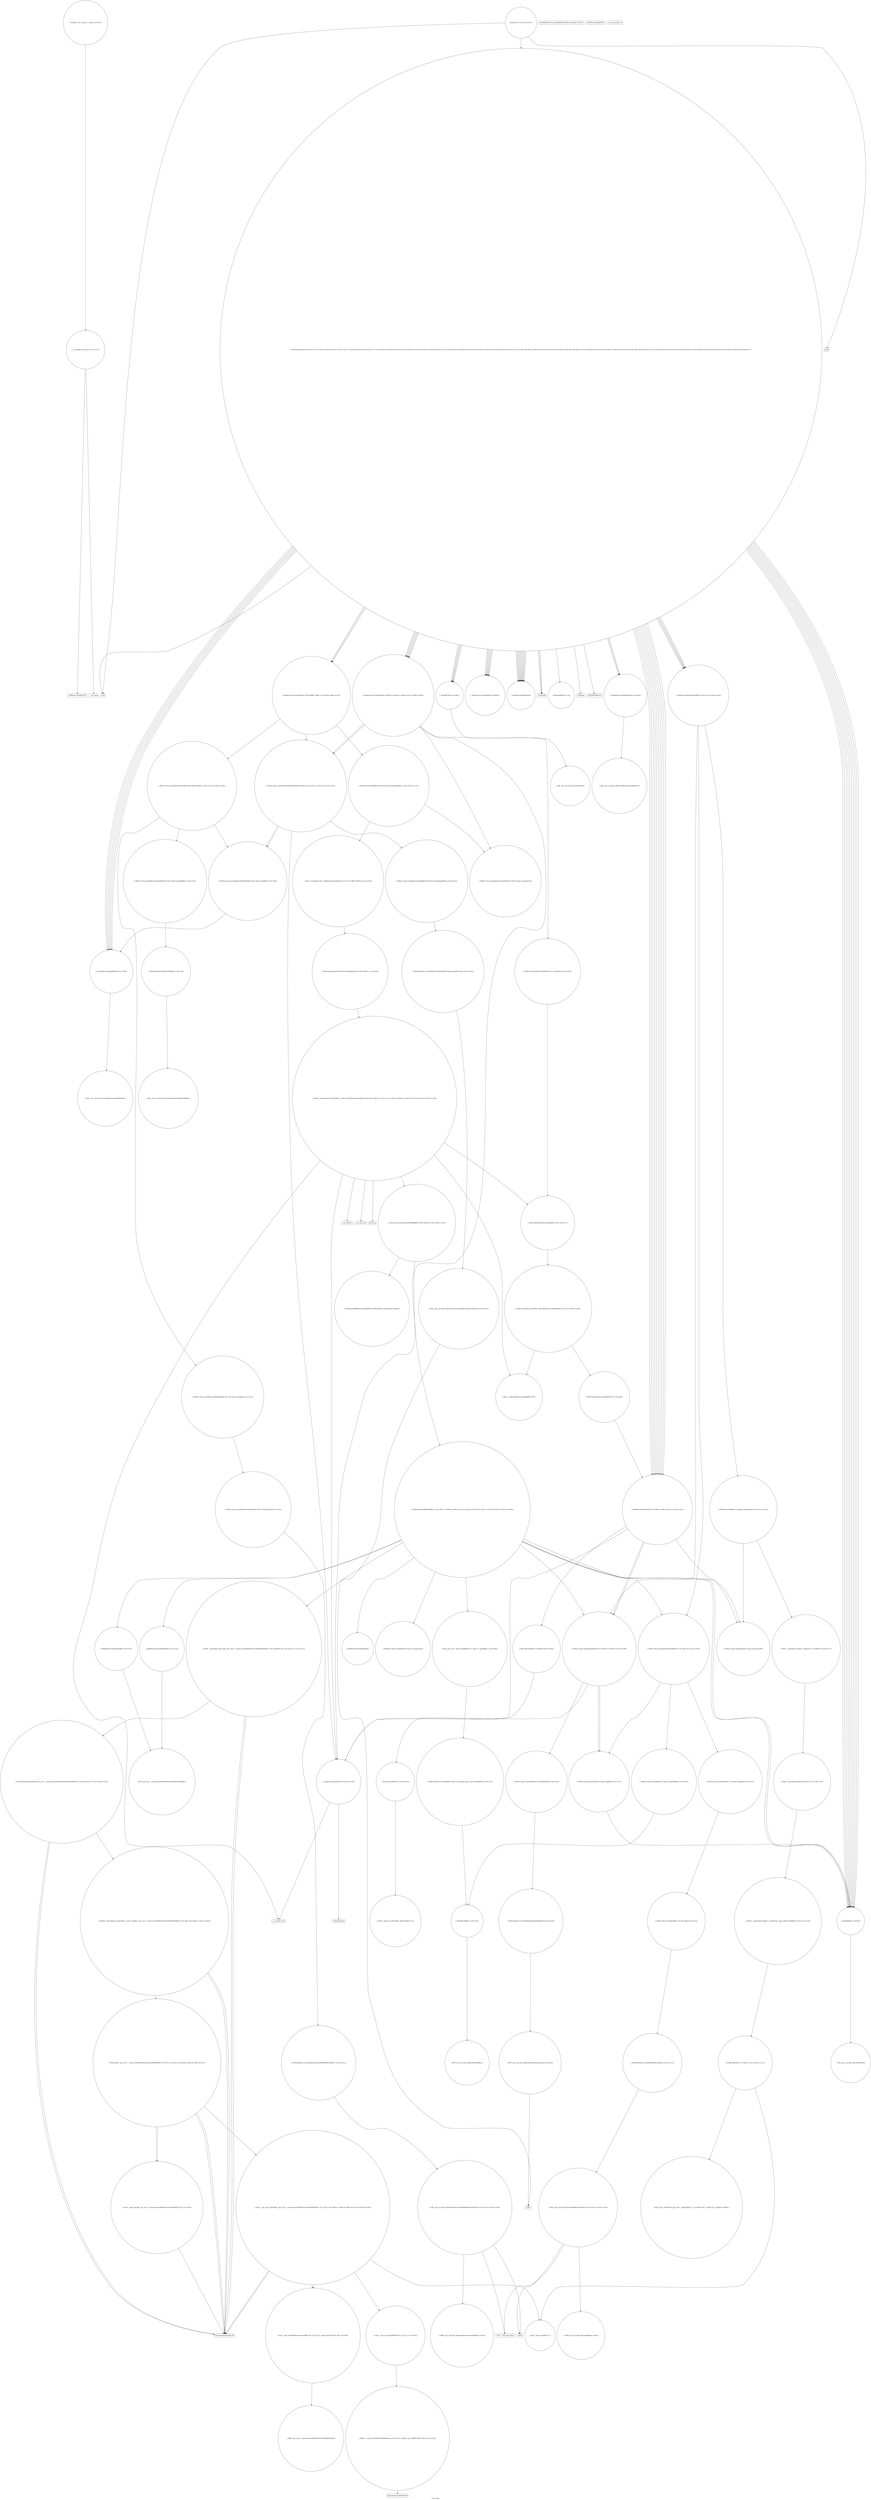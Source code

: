 digraph "Call Graph" {
	label="Call Graph";

	Node0x55ed28a30710 [shape=record,shape=circle,label="{__cxx_global_var_init|{<s0>1|<s1>2}}"];
	Node0x55ed28a30710:s0 -> Node0x55ed28a30790[color=black];
	Node0x55ed28a30710:s1 -> Node0x55ed28c7c8a0[color=black];
	Node0x55ed28c80440 [shape=record,shape=circle,label="{_ZSt4copyIN9__gnu_cxx17__normal_iteratorIPKiSt6vectorIiSaIiEEEEPiET0_T_SA_S9_|{<s0>183|<s1>184|<s2>185|<s3>186|<s4>187}}"];
	Node0x55ed28c80440:s0 -> Node0x55ed28c80340[color=black];
	Node0x55ed28c80440:s1 -> Node0x55ed28c80540[color=black];
	Node0x55ed28c80440:s2 -> Node0x55ed28c80340[color=black];
	Node0x55ed28c80440:s3 -> Node0x55ed28c80540[color=black];
	Node0x55ed28c80440:s4 -> Node0x55ed28c804c0[color=black];
	Node0x55ed28c7caa0 [shape=record,shape=circle,label="{_ZN6Solver5solveEv|{<s0>6|<s1>7|<s2>8|<s3>9|<s4>10|<s5>11|<s6>12|<s7>13|<s8>14|<s9>15|<s10>16|<s11>17|<s12>18|<s13>19|<s14>20|<s15>21|<s16>22|<s17>23|<s18>24|<s19>25|<s20>26|<s21>27|<s22>28|<s23>29|<s24>30|<s25>31|<s26>32|<s27>33|<s28>34|<s29>35|<s30>36|<s31>37|<s32>38|<s33>39|<s34>40|<s35>41|<s36>42|<s37>43|<s38>44|<s39>45|<s40>46|<s41>47|<s42>48|<s43>49|<s44>50|<s45>51|<s46>52|<s47>53|<s48>54|<s49>55|<s50>56|<s51>57|<s52>58|<s53>59|<s54>60|<s55>61|<s56>62|<s57>63|<s58>64|<s59>65|<s60>66|<s61>67|<s62>68|<s63>69|<s64>truncated...}}"];
	Node0x55ed28c7caa0:s0 -> Node0x55ed28c7c9a0[color=black];
	Node0x55ed28c7caa0:s1 -> Node0x55ed28c7cb20[color=black];
	Node0x55ed28c7caa0:s2 -> Node0x55ed28c7cba0[color=black];
	Node0x55ed28c7caa0:s3 -> Node0x55ed28c7cca0[color=black];
	Node0x55ed28c7caa0:s4 -> Node0x55ed28c7cd20[color=black];
	Node0x55ed28c7caa0:s5 -> Node0x55ed28c7cda0[color=black];
	Node0x55ed28c7caa0:s6 -> Node0x55ed28c7ce20[color=black];
	Node0x55ed28c7caa0:s7 -> Node0x55ed28c7cea0[color=black];
	Node0x55ed28c7caa0:s8 -> Node0x55ed28c7cb20[color=black];
	Node0x55ed28c7caa0:s9 -> Node0x55ed28c7cba0[color=black];
	Node0x55ed28c7caa0:s10 -> Node0x55ed28c7cca0[color=black];
	Node0x55ed28c7caa0:s11 -> Node0x55ed28c7cd20[color=black];
	Node0x55ed28c7caa0:s12 -> Node0x55ed28c7cda0[color=black];
	Node0x55ed28c7caa0:s13 -> Node0x55ed28c7ce20[color=black];
	Node0x55ed28c7caa0:s14 -> Node0x55ed28c7cea0[color=black];
	Node0x55ed28c7caa0:s15 -> Node0x55ed28c7cb20[color=black];
	Node0x55ed28c7caa0:s16 -> Node0x55ed28c7cba0[color=black];
	Node0x55ed28c7caa0:s17 -> Node0x55ed28c7cca0[color=black];
	Node0x55ed28c7caa0:s18 -> Node0x55ed28c7cd20[color=black];
	Node0x55ed28c7caa0:s19 -> Node0x55ed28c7cda0[color=black];
	Node0x55ed28c7caa0:s20 -> Node0x55ed28c7ce20[color=black];
	Node0x55ed28c7caa0:s21 -> Node0x55ed28c7cea0[color=black];
	Node0x55ed28c7caa0:s22 -> Node0x55ed28c7cfa0[color=black];
	Node0x55ed28c7caa0:s23 -> Node0x55ed28c7d020[color=black];
	Node0x55ed28c7caa0:s24 -> Node0x55ed28c7cf20[color=black];
	Node0x55ed28c7caa0:s25 -> Node0x55ed28c7cfa0[color=black];
	Node0x55ed28c7caa0:s26 -> Node0x55ed28c7d020[color=black];
	Node0x55ed28c7caa0:s27 -> Node0x55ed28c7cf20[color=black];
	Node0x55ed28c7caa0:s28 -> Node0x55ed28c7cfa0[color=black];
	Node0x55ed28c7caa0:s29 -> Node0x55ed28c7d020[color=black];
	Node0x55ed28c7caa0:s30 -> Node0x55ed28c7cf20[color=black];
	Node0x55ed28c7caa0:s31 -> Node0x55ed28c7cfa0[color=black];
	Node0x55ed28c7caa0:s32 -> Node0x55ed28c7d020[color=black];
	Node0x55ed28c7caa0:s33 -> Node0x55ed28c7cda0[color=black];
	Node0x55ed28c7caa0:s34 -> Node0x55ed28c7ce20[color=black];
	Node0x55ed28c7caa0:s35 -> Node0x55ed28c7cea0[color=black];
	Node0x55ed28c7caa0:s36 -> Node0x55ed28c7cda0[color=black];
	Node0x55ed28c7caa0:s37 -> Node0x55ed28c7ce20[color=black];
	Node0x55ed28c7caa0:s38 -> Node0x55ed28c7cea0[color=black];
	Node0x55ed28c7caa0:s39 -> Node0x55ed28c7cda0[color=black];
	Node0x55ed28c7caa0:s40 -> Node0x55ed28c7ce20[color=black];
	Node0x55ed28c7caa0:s41 -> Node0x55ed28c7cea0[color=black];
	Node0x55ed28c7caa0:s42 -> Node0x55ed28c7cb20[color=black];
	Node0x55ed28c7caa0:s43 -> Node0x55ed28c7cba0[color=black];
	Node0x55ed28c7caa0:s44 -> Node0x55ed28c7cea0[color=black];
	Node0x55ed28c7caa0:s45 -> Node0x55ed28c7cb20[color=black];
	Node0x55ed28c7caa0:s46 -> Node0x55ed28c7cba0[color=black];
	Node0x55ed28c7caa0:s47 -> Node0x55ed28c7cea0[color=black];
	Node0x55ed28c7caa0:s48 -> Node0x55ed28c7d020[color=black];
	Node0x55ed28c7caa0:s49 -> Node0x55ed28c7cea0[color=black];
	Node0x55ed28c7caa0:s50 -> Node0x55ed28c7cea0[color=black];
	Node0x55ed28c7caa0:s51 -> Node0x55ed28c7d020[color=black];
	Node0x55ed28c7caa0:s52 -> Node0x55ed28c7d020[color=black];
	Node0x55ed28c7caa0:s53 -> Node0x55ed28c7d020[color=black];
	Node0x55ed28c7caa0:s54 -> Node0x55ed28c7d020[color=black];
	Node0x55ed28c7caa0:s55 -> Node0x55ed28c7cfa0[color=black];
	Node0x55ed28c7caa0:s56 -> Node0x55ed28c7d020[color=black];
	Node0x55ed28c7caa0:s57 -> Node0x55ed28c7cfa0[color=black];
	Node0x55ed28c7caa0:s58 -> Node0x55ed28c7d020[color=black];
	Node0x55ed28c7caa0:s59 -> Node0x55ed28c7cfa0[color=black];
	Node0x55ed28c7caa0:s60 -> Node0x55ed28c7d020[color=black];
	Node0x55ed28c7caa0:s61 -> Node0x55ed28c7d0a0[color=black];
	Node0x55ed28c7caa0:s62 -> Node0x55ed28c7ce20[color=black];
	Node0x55ed28c7caa0:s63 -> Node0x55ed28c7ce20[color=black];
	Node0x55ed28c7caa0:s64 -> Node0x55ed28c7ce20[color=black];
	Node0x55ed28c7caa0:s64 -> Node0x55ed28c7ce20[color=black];
	Node0x55ed28c7caa0:s64 -> Node0x55ed28c7d120[color=black];
	Node0x55ed28c7caa0:s64 -> Node0x55ed28c7d1a0[color=black];
	Node0x55ed28c7caa0:s64 -> Node0x55ed28c7d2a0[color=black];
	Node0x55ed28c7caa0:s64 -> Node0x55ed28c7d2a0[color=black];
	Node0x55ed28c7caa0:s64 -> Node0x55ed28c7d2a0[color=black];
	Node0x55ed28c7caa0:s64 -> Node0x55ed28c7d2a0[color=black];
	Node0x55ed28c7caa0:s64 -> Node0x55ed28c7d2a0[color=black];
	Node0x55ed28c7caa0:s64 -> Node0x55ed28c7d2a0[color=black];
	Node0x55ed28c7dfa0 [shape=record,shape=circle,label="{_ZNK9__gnu_cxx17__normal_iteratorIPKiSt6vectorIiSaIiEEE4baseEv}"];
	Node0x55ed28c7ce20 [shape=record,shape=circle,label="{_ZNSt6vectorIiSaIiEED2Ev|{<s0>89|<s1>90|<s2>91|<s3>92|<s4>93}}"];
	Node0x55ed28c7ce20:s0 -> Node0x55ed28c7db20[color=black];
	Node0x55ed28c7ce20:s1 -> Node0x55ed28c7e320[color=black];
	Node0x55ed28c7ce20:s2 -> Node0x55ed28c7d4a0[color=black];
	Node0x55ed28c7ce20:s3 -> Node0x55ed28c7d4a0[color=black];
	Node0x55ed28c7ce20:s4 -> Node0x55ed28c7dea0[color=black];
	Node0x55ed28c7e320 [shape=record,shape=circle,label="{_ZSt8_DestroyIPiiEvT_S1_RSaIT0_E|{<s0>204}}"];
	Node0x55ed28c7e320:s0 -> Node0x55ed28c7e3a0[color=black];
	Node0x55ed28c7d1a0 [shape=record,shape=Mrecord,label="{_ZNSolsEPFRSoS_E}"];
	Node0x55ed28c7d520 [shape=record,shape=circle,label="{_ZNSt12_Vector_baseIiSaIiEE12_Vector_implC2ERKS0_|{<s0>109}}"];
	Node0x55ed28c7d520:s0 -> Node0x55ed28c80240[color=black];
	Node0x55ed28c7d8a0 [shape=record,shape=circle,label="{_ZNK9__gnu_cxx13new_allocatorIiE8max_sizeEv}"];
	Node0x55ed28c7dc20 [shape=record,shape=circle,label="{_ZNSt27__uninitialized_default_n_1ILb1EE18__uninit_default_nIPimEET_S3_T0_|{<s0>119}}"];
	Node0x55ed28c7dc20:s0 -> Node0x55ed28c7dca0[color=black];
	Node0x55ed28c7efc0 [shape=record,shape=Mrecord,label="{_ZSt9terminatev}"];
	Node0x55ed28c7f340 [shape=record,shape=circle,label="{_ZNSt12_Vector_baseISt6vectorIiSaIiEESaIS2_EED2Ev|{<s0>132|<s1>133|<s2>134|<s3>135}}"];
	Node0x55ed28c7f340:s0 -> Node0x55ed28c7e1a0[color=black];
	Node0x55ed28c7f340:s1 -> Node0x55ed28c7f4c0[color=black];
	Node0x55ed28c7f340:s2 -> Node0x55ed28c7f4c0[color=black];
	Node0x55ed28c7f340:s3 -> Node0x55ed28c7dea0[color=black];
	Node0x55ed28c7f6c0 [shape=record,shape=circle,label="{_ZNSt16allocator_traitsISaISt6vectorIiSaIiEEEE8allocateERS3_m|{<s0>141}}"];
	Node0x55ed28c7f6c0:s0 -> Node0x55ed28c7f740[color=black];
	Node0x55ed28c7fa40 [shape=record,shape=circle,label="{_ZNSt22__uninitialized_fill_nILb0EE15__uninit_fill_nIPSt6vectorIiSaIiEEmS4_EET_S6_T0_RKT1_|{<s0>147|<s1>148|<s2>149|<s3>150|<s4>151|<s5>152|<s6>153|<s7>154}}"];
	Node0x55ed28c7fa40:s0 -> Node0x55ed28c7fb40[color=black];
	Node0x55ed28c7fa40:s1 -> Node0x55ed28c7fac0[color=black];
	Node0x55ed28c7fa40:s2 -> Node0x55ed28c7ef40[color=black];
	Node0x55ed28c7fa40:s3 -> Node0x55ed28c7fbc0[color=black];
	Node0x55ed28c7fa40:s4 -> Node0x55ed28c7fc40[color=black];
	Node0x55ed28c7fa40:s5 -> Node0x55ed28c7fcc0[color=black];
	Node0x55ed28c7fa40:s6 -> Node0x55ed28c7fd40[color=black];
	Node0x55ed28c7fa40:s7 -> Node0x55ed28c7dea0[color=black];
	Node0x55ed28c7fdc0 [shape=record,shape=circle,label="{_ZSt7forwardIRKSt6vectorIiSaIiEEEOT_RNSt16remove_referenceIS5_E4typeE}"];
	Node0x55ed28c80140 [shape=record,shape=circle,label="{_ZNKSt6vectorIiSaIiEE3endEv|{<s0>174}}"];
	Node0x55ed28c80140:s0 -> Node0x55ed28c7e020[color=black];
	Node0x55ed28a30790 [shape=record,shape=Mrecord,label="{_ZNSt8ios_base4InitC1Ev}"];
	Node0x55ed28c804c0 [shape=record,shape=circle,label="{_ZSt14__copy_move_a2ILb0EN9__gnu_cxx17__normal_iteratorIPKiSt6vectorIiSaIiEEEEPiET1_T0_SA_S9_|{<s0>188|<s1>189|<s2>190|<s3>191|<s4>192|<s5>193}}"];
	Node0x55ed28c804c0:s0 -> Node0x55ed28c80340[color=black];
	Node0x55ed28c804c0:s1 -> Node0x55ed28c80640[color=black];
	Node0x55ed28c804c0:s2 -> Node0x55ed28c80340[color=black];
	Node0x55ed28c804c0:s3 -> Node0x55ed28c80640[color=black];
	Node0x55ed28c804c0:s4 -> Node0x55ed28c7dda0[color=black];
	Node0x55ed28c804c0:s5 -> Node0x55ed28c805c0[color=black];
	Node0x55ed28c7cb20 [shape=record,shape=circle,label="{_ZNSaIiEC2Ev|{<s0>80}}"];
	Node0x55ed28c7cb20:s0 -> Node0x55ed28c7d320[color=black];
	Node0x55ed28c7e020 [shape=record,shape=circle,label="{_ZN9__gnu_cxx17__normal_iteratorIPKiSt6vectorIiSaIiEEEC2ERKS2_}"];
	Node0x55ed28c7cea0 [shape=record,shape=circle,label="{_ZNSaIiED2Ev|{<s0>94}}"];
	Node0x55ed28c7cea0:s0 -> Node0x55ed28c7da20[color=black];
	Node0x55ed28c7e3a0 [shape=record,shape=circle,label="{_ZSt8_DestroyIPiEvT_S1_|{<s0>205}}"];
	Node0x55ed28c7e3a0:s0 -> Node0x55ed28c7e420[color=black];
	Node0x55ed28c7d220 [shape=record,shape=Mrecord,label="{_ZSt4endlIcSt11char_traitsIcEERSt13basic_ostreamIT_T0_ES6_}"];
	Node0x55ed28c7d5a0 [shape=record,shape=circle,label="{_ZNSt12_Vector_baseIiSaIiEE17_M_create_storageEm|{<s0>110}}"];
	Node0x55ed28c7d5a0:s0 -> Node0x55ed28c7d720[color=black];
	Node0x55ed28c7d920 [shape=record,shape=Mrecord,label="{_ZSt17__throw_bad_allocv}"];
	Node0x55ed28c7dca0 [shape=record,shape=circle,label="{_ZSt6fill_nIPimiET_S1_T0_RKT1_|{<s0>120|<s1>121}}"];
	Node0x55ed28c7dca0:s0 -> Node0x55ed28c7dda0[color=black];
	Node0x55ed28c7dca0:s1 -> Node0x55ed28c7dd20[color=black];
	Node0x55ed28c7f040 [shape=record,shape=circle,label="{_ZNSt16allocator_traitsISaIiEE10deallocateERS0_Pim|{<s0>125}}"];
	Node0x55ed28c7f040:s0 -> Node0x55ed28c7f0c0[color=black];
	Node0x55ed28c7f3c0 [shape=record,shape=circle,label="{_ZNSt12_Vector_baseISt6vectorIiSaIiEESaIS2_EE12_Vector_implC2ERKS3_|{<s0>136}}"];
	Node0x55ed28c7f3c0:s0 -> Node0x55ed28c7f540[color=black];
	Node0x55ed28c7f740 [shape=record,shape=circle,label="{_ZN9__gnu_cxx13new_allocatorISt6vectorIiSaIiEEE8allocateEmPKv|{<s0>142|<s1>143|<s2>144}}"];
	Node0x55ed28c7f740:s0 -> Node0x55ed28c7f7c0[color=black];
	Node0x55ed28c7f740:s1 -> Node0x55ed28c7d920[color=black];
	Node0x55ed28c7f740:s2 -> Node0x55ed28c7d9a0[color=black];
	Node0x55ed28c7fac0 [shape=record,shape=circle,label="{_ZSt10_ConstructISt6vectorIiSaIiEEJRKS2_EEvPT_DpOT0_|{<s0>155|<s1>156}}"];
	Node0x55ed28c7fac0:s0 -> Node0x55ed28c7fdc0[color=black];
	Node0x55ed28c7fac0:s1 -> Node0x55ed28c7fe40[color=black];
	Node0x55ed28c7fe40 [shape=record,shape=circle,label="{_ZNSt6vectorIiSaIiEEC2ERKS1_|{<s0>158|<s1>159|<s2>160|<s3>161|<s4>162|<s5>163|<s6>164|<s7>165|<s8>166|<s9>167|<s10>168}}"];
	Node0x55ed28c7fe40:s0 -> Node0x55ed28c7fec0[color=black];
	Node0x55ed28c7fe40:s1 -> Node0x55ed28c7ffc0[color=black];
	Node0x55ed28c7fe40:s2 -> Node0x55ed28c7ff40[color=black];
	Node0x55ed28c7fe40:s3 -> Node0x55ed28c7d3a0[color=black];
	Node0x55ed28c7fe40:s4 -> Node0x55ed28c7cea0[color=black];
	Node0x55ed28c7fe40:s5 -> Node0x55ed28c800c0[color=black];
	Node0x55ed28c7fe40:s6 -> Node0x55ed28c80140[color=black];
	Node0x55ed28c7fe40:s7 -> Node0x55ed28c7db20[color=black];
	Node0x55ed28c7fe40:s8 -> Node0x55ed28c80040[color=black];
	Node0x55ed28c7fe40:s9 -> Node0x55ed28c7cea0[color=black];
	Node0x55ed28c7fe40:s10 -> Node0x55ed28c7d4a0[color=black];
	Node0x55ed28c801c0 [shape=record,shape=circle,label="{_ZNSt16allocator_traitsISaIiEE37select_on_container_copy_constructionERKS0_|{<s0>175}}"];
	Node0x55ed28c801c0:s0 -> Node0x55ed28c80240[color=black];
	Node0x55ed28c7c820 [shape=record,shape=Mrecord,label="{_ZNSt8ios_base4InitD1Ev}"];
	Node0x55ed28c80540 [shape=record,shape=circle,label="{_ZSt12__miter_baseIN9__gnu_cxx17__normal_iteratorIPKiSt6vectorIiSaIiEEEEET_S8_|{<s0>194}}"];
	Node0x55ed28c80540:s0 -> Node0x55ed28c80340[color=black];
	Node0x55ed28c7cba0 [shape=record,shape=circle,label="{_ZNSt6vectorIiSaIiEEC2EmRKS0_|{<s0>81|<s1>82|<s2>83}}"];
	Node0x55ed28c7cba0:s0 -> Node0x55ed28c7d3a0[color=black];
	Node0x55ed28c7cba0:s1 -> Node0x55ed28c7d420[color=black];
	Node0x55ed28c7cba0:s2 -> Node0x55ed28c7d4a0[color=black];
	Node0x55ed28c7e0a0 [shape=record,shape=circle,label="{_ZNSt12_Destroy_auxILb0EE9__destroyIPSt6vectorIiSaIiEEEEvT_S6_|{<s0>198|<s1>199}}"];
	Node0x55ed28c7e0a0:s0 -> Node0x55ed28c7fb40[color=black];
	Node0x55ed28c7e0a0:s1 -> Node0x55ed28c7e120[color=black];
	Node0x55ed28c7cf20 [shape=record,shape=Mrecord,label="{_ZNSirsERi}"];
	Node0x55ed28c7e420 [shape=record,shape=circle,label="{_ZNSt12_Destroy_auxILb1EE9__destroyIPiEEvT_S3_}"];
	Node0x55ed28c7d2a0 [shape=record,shape=circle,label="{_ZNSt6vectorIS_IiSaIiEESaIS1_EED2Ev|{<s0>95|<s1>96|<s2>97|<s3>98|<s4>99}}"];
	Node0x55ed28c7d2a0:s0 -> Node0x55ed28c7f940[color=black];
	Node0x55ed28c7d2a0:s1 -> Node0x55ed28c7e4a0[color=black];
	Node0x55ed28c7d2a0:s2 -> Node0x55ed28c7f340[color=black];
	Node0x55ed28c7d2a0:s3 -> Node0x55ed28c7f340[color=black];
	Node0x55ed28c7d2a0:s4 -> Node0x55ed28c7dea0[color=black];
	Node0x55ed28c7d620 [shape=record,shape=circle,label="{_ZNSt12_Vector_baseIiSaIiEE12_Vector_implD2Ev|{<s0>111}}"];
	Node0x55ed28c7d620:s0 -> Node0x55ed28c7cea0[color=black];
	Node0x55ed28c7d9a0 [shape=record,shape=Mrecord,label="{_Znwm}"];
	Node0x55ed28c7dd20 [shape=record,shape=circle,label="{_ZSt10__fill_n_aIPimiEN9__gnu_cxx11__enable_ifIXsr11__is_scalarIT1_EE7__valueET_E6__typeES4_T0_RKS3_}"];
	Node0x55ed28c7f0c0 [shape=record,shape=circle,label="{_ZN9__gnu_cxx13new_allocatorIiE10deallocateEPim|{<s0>126}}"];
	Node0x55ed28c7f0c0:s0 -> Node0x55ed28c7f140[color=black];
	Node0x55ed28c7f440 [shape=record,shape=circle,label="{_ZNSt12_Vector_baseISt6vectorIiSaIiEESaIS2_EE17_M_create_storageEm|{<s0>137}}"];
	Node0x55ed28c7f440:s0 -> Node0x55ed28c7f640[color=black];
	Node0x55ed28c7f7c0 [shape=record,shape=circle,label="{_ZNK9__gnu_cxx13new_allocatorISt6vectorIiSaIiEEE8max_sizeEv}"];
	Node0x55ed28c7fb40 [shape=record,shape=circle,label="{_ZSt11__addressofISt6vectorIiSaIiEEEPT_RS3_}"];
	Node0x55ed28c7fec0 [shape=record,shape=circle,label="{_ZNKSt6vectorIiSaIiEE4sizeEv}"];
	Node0x55ed28c80240 [shape=record,shape=circle,label="{_ZNSaIiEC2ERKS_|{<s0>176}}"];
	Node0x55ed28c80240:s0 -> Node0x55ed28c7d6a0[color=black];
	Node0x55ed28c7c8a0 [shape=record,shape=Mrecord,label="{__cxa_atexit}"];
	Node0x55ed28c805c0 [shape=record,shape=circle,label="{_ZSt13__copy_move_aILb0EPKiPiET1_T0_S4_S3_|{<s0>195}}"];
	Node0x55ed28c805c0:s0 -> Node0x55ed28c806c0[color=black];
	Node0x55ed28c7cc20 [shape=record,shape=Mrecord,label="{__gxx_personality_v0}"];
	Node0x55ed28c7e120 [shape=record,shape=circle,label="{_ZSt8_DestroyISt6vectorIiSaIiEEEvPT_|{<s0>200}}"];
	Node0x55ed28c7e120:s0 -> Node0x55ed28c7ce20[color=black];
	Node0x55ed28c7cfa0 [shape=record,shape=circle,label="{_ZNSt6vectorIS_IiSaIiEESaIS1_EEixEm}"];
	Node0x55ed28c7e4a0 [shape=record,shape=circle,label="{_ZSt8_DestroyIPSt6vectorIiSaIiEES2_EvT_S4_RSaIT0_E|{<s0>206}}"];
	Node0x55ed28c7e4a0:s0 -> Node0x55ed28c7fbc0[color=black];
	Node0x55ed28c7d320 [shape=record,shape=circle,label="{_ZN9__gnu_cxx13new_allocatorIiEC2Ev}"];
	Node0x55ed28c7d6a0 [shape=record,shape=circle,label="{_ZN9__gnu_cxx13new_allocatorIiEC2ERKS1_}"];
	Node0x55ed28c7da20 [shape=record,shape=circle,label="{_ZN9__gnu_cxx13new_allocatorIiED2Ev}"];
	Node0x55ed28c7dda0 [shape=record,shape=circle,label="{_ZSt12__niter_baseIPiET_S1_}"];
	Node0x55ed28c7f140 [shape=record,shape=Mrecord,label="{_ZdlPv}"];
	Node0x55ed28c7f4c0 [shape=record,shape=circle,label="{_ZNSt12_Vector_baseISt6vectorIiSaIiEESaIS2_EE12_Vector_implD2Ev|{<s0>138}}"];
	Node0x55ed28c7f4c0:s0 -> Node0x55ed28c7cda0[color=black];
	Node0x55ed28c7f840 [shape=record,shape=circle,label="{_ZN9__gnu_cxx13new_allocatorISt6vectorIiSaIiEEED2Ev}"];
	Node0x55ed28c7fbc0 [shape=record,shape=circle,label="{_ZSt8_DestroyIPSt6vectorIiSaIiEEEvT_S4_|{<s0>157}}"];
	Node0x55ed28c7fbc0:s0 -> Node0x55ed28c7e0a0[color=black];
	Node0x55ed28c7ff40 [shape=record,shape=circle,label="{_ZN9__gnu_cxx14__alloc_traitsISaIiEE17_S_select_on_copyERKS1_|{<s0>169}}"];
	Node0x55ed28c7ff40:s0 -> Node0x55ed28c801c0[color=black];
	Node0x55ed28c802c0 [shape=record,shape=circle,label="{_ZSt18uninitialized_copyIN9__gnu_cxx17__normal_iteratorIPKiSt6vectorIiSaIiEEEEPiET0_T_SA_S9_|{<s0>177|<s1>178|<s2>179}}"];
	Node0x55ed28c802c0:s0 -> Node0x55ed28c80340[color=black];
	Node0x55ed28c802c0:s1 -> Node0x55ed28c80340[color=black];
	Node0x55ed28c802c0:s2 -> Node0x55ed28c803c0[color=black];
	Node0x55ed28c7c920 [shape=record,shape=circle,label="{main|{<s0>3|<s1>4|<s2>5}}"];
	Node0x55ed28c7c920:s0 -> Node0x55ed28c7c9a0[color=black];
	Node0x55ed28c7c920:s1 -> Node0x55ed28c7ca20[color=black];
	Node0x55ed28c7c920:s2 -> Node0x55ed28c7caa0[color=black];
	Node0x55ed28c80640 [shape=record,shape=circle,label="{_ZSt12__niter_baseIPKiSt6vectorIiSaIiEEET_N9__gnu_cxx17__normal_iteratorIS5_T0_EE|{<s0>196}}"];
	Node0x55ed28c80640:s0 -> Node0x55ed28c7dfa0[color=black];
	Node0x55ed28c7cca0 [shape=record,shape=circle,label="{_ZNSaISt6vectorIiSaIiEEEC2Ev|{<s0>84}}"];
	Node0x55ed28c7cca0:s0 -> Node0x55ed28c7f1c0[color=black];
	Node0x55ed28c7e1a0 [shape=record,shape=circle,label="{_ZNSt12_Vector_baseISt6vectorIiSaIiEESaIS2_EE13_M_deallocateEPS2_m|{<s0>201}}"];
	Node0x55ed28c7e1a0:s0 -> Node0x55ed28c7e220[color=black];
	Node0x55ed28c7d020 [shape=record,shape=circle,label="{_ZNSt6vectorIiSaIiEEixEm}"];
	Node0x55ed28c7e520 [shape=record,shape=circle,label="{_GLOBAL__sub_I_Snuke_2_0.cpp|{<s0>207}}"];
	Node0x55ed28c7e520:s0 -> Node0x55ed28a30710[color=black];
	Node0x55ed28c7d3a0 [shape=record,shape=circle,label="{_ZNSt12_Vector_baseIiSaIiEEC2EmRKS0_|{<s0>100|<s1>101|<s2>102}}"];
	Node0x55ed28c7d3a0:s0 -> Node0x55ed28c7d520[color=black];
	Node0x55ed28c7d3a0:s1 -> Node0x55ed28c7d5a0[color=black];
	Node0x55ed28c7d3a0:s2 -> Node0x55ed28c7d620[color=black];
	Node0x55ed28c7d720 [shape=record,shape=circle,label="{_ZNSt12_Vector_baseIiSaIiEE11_M_allocateEm|{<s0>112}}"];
	Node0x55ed28c7d720:s0 -> Node0x55ed28c7d7a0[color=black];
	Node0x55ed28c7daa0 [shape=record,shape=circle,label="{_ZSt27__uninitialized_default_n_aIPimiET_S1_T0_RSaIT1_E|{<s0>117}}"];
	Node0x55ed28c7daa0:s0 -> Node0x55ed28c7dba0[color=black];
	Node0x55ed28c7de20 [shape=record,shape=circle,label="{_ZNSt12_Vector_baseIiSaIiEE13_M_deallocateEPim|{<s0>122}}"];
	Node0x55ed28c7de20:s0 -> Node0x55ed28c7f040[color=black];
	Node0x55ed28c7f1c0 [shape=record,shape=circle,label="{_ZN9__gnu_cxx13new_allocatorISt6vectorIiSaIiEEEC2Ev}"];
	Node0x55ed28c7f540 [shape=record,shape=circle,label="{_ZNSaISt6vectorIiSaIiEEEC2ERKS2_|{<s0>139}}"];
	Node0x55ed28c7f540:s0 -> Node0x55ed28c7f5c0[color=black];
	Node0x55ed28c7f8c0 [shape=record,shape=circle,label="{_ZSt24__uninitialized_fill_n_aIPSt6vectorIiSaIiEEmS2_S2_ET_S4_T0_RKT1_RSaIT2_E|{<s0>145}}"];
	Node0x55ed28c7f8c0:s0 -> Node0x55ed28c7f9c0[color=black];
	Node0x55ed28c7fc40 [shape=record,shape=Mrecord,label="{__cxa_rethrow}"];
	Node0x55ed28c7ffc0 [shape=record,shape=circle,label="{_ZNKSt12_Vector_baseIiSaIiEE19_M_get_Tp_allocatorEv}"];
	Node0x55ed28c80340 [shape=record,shape=Mrecord,label="{llvm.memcpy.p0i8.p0i8.i64}"];
	Node0x55ed28c7c9a0 [shape=record,shape=Mrecord,label="{scanf}"];
	Node0x55ed28c806c0 [shape=record,shape=circle,label="{_ZNSt11__copy_moveILb0ELb1ESt26random_access_iterator_tagE8__copy_mIiEEPT_PKS3_S6_S4_|{<s0>197}}"];
	Node0x55ed28c806c0:s0 -> Node0x55ed28c7df20[color=black];
	Node0x55ed28c7cd20 [shape=record,shape=circle,label="{_ZNSt6vectorIS_IiSaIiEESaIS1_EEC2EmRKS1_RKS2_|{<s0>85|<s1>86|<s2>87}}"];
	Node0x55ed28c7cd20:s0 -> Node0x55ed28c7f240[color=black];
	Node0x55ed28c7cd20:s1 -> Node0x55ed28c7f2c0[color=black];
	Node0x55ed28c7cd20:s2 -> Node0x55ed28c7f340[color=black];
	Node0x55ed28c7e220 [shape=record,shape=circle,label="{_ZNSt16allocator_traitsISaISt6vectorIiSaIiEEEE10deallocateERS3_PS2_m|{<s0>202}}"];
	Node0x55ed28c7e220:s0 -> Node0x55ed28c7e2a0[color=black];
	Node0x55ed28c7d0a0 [shape=record,shape=circle,label="{_ZSt3minIiERKT_S2_S2_}"];
	Node0x55ed28c7d420 [shape=record,shape=circle,label="{_ZNSt6vectorIiSaIiEE21_M_default_initializeEm|{<s0>103|<s1>104}}"];
	Node0x55ed28c7d420:s0 -> Node0x55ed28c7db20[color=black];
	Node0x55ed28c7d420:s1 -> Node0x55ed28c7daa0[color=black];
	Node0x55ed28c7d7a0 [shape=record,shape=circle,label="{_ZNSt16allocator_traitsISaIiEE8allocateERS0_m|{<s0>113}}"];
	Node0x55ed28c7d7a0:s0 -> Node0x55ed28c7d820[color=black];
	Node0x55ed28c7db20 [shape=record,shape=circle,label="{_ZNSt12_Vector_baseIiSaIiEE19_M_get_Tp_allocatorEv}"];
	Node0x55ed28c7dea0 [shape=record,shape=circle,label="{__clang_call_terminate|{<s0>123|<s1>124}}"];
	Node0x55ed28c7dea0:s0 -> Node0x55ed28c7ef40[color=black];
	Node0x55ed28c7dea0:s1 -> Node0x55ed28c7efc0[color=black];
	Node0x55ed28c7f240 [shape=record,shape=circle,label="{_ZNSt12_Vector_baseISt6vectorIiSaIiEESaIS2_EEC2EmRKS3_|{<s0>127|<s1>128|<s2>129}}"];
	Node0x55ed28c7f240:s0 -> Node0x55ed28c7f3c0[color=black];
	Node0x55ed28c7f240:s1 -> Node0x55ed28c7f440[color=black];
	Node0x55ed28c7f240:s2 -> Node0x55ed28c7f4c0[color=black];
	Node0x55ed28c7f5c0 [shape=record,shape=circle,label="{_ZN9__gnu_cxx13new_allocatorISt6vectorIiSaIiEEEC2ERKS4_}"];
	Node0x55ed28c7f940 [shape=record,shape=circle,label="{_ZNSt12_Vector_baseISt6vectorIiSaIiEESaIS2_EE19_M_get_Tp_allocatorEv}"];
	Node0x55ed28c7fcc0 [shape=record,shape=Mrecord,label="{__cxa_end_catch}"];
	Node0x55ed28c80040 [shape=record,shape=circle,label="{_ZSt22__uninitialized_copy_aIN9__gnu_cxx17__normal_iteratorIPKiSt6vectorIiSaIiEEEEPiiET0_T_SA_S9_RSaIT1_E|{<s0>170|<s1>171|<s2>172}}"];
	Node0x55ed28c80040:s0 -> Node0x55ed28c80340[color=black];
	Node0x55ed28c80040:s1 -> Node0x55ed28c80340[color=black];
	Node0x55ed28c80040:s2 -> Node0x55ed28c802c0[color=black];
	Node0x55ed28c803c0 [shape=record,shape=circle,label="{_ZNSt20__uninitialized_copyILb1EE13__uninit_copyIN9__gnu_cxx17__normal_iteratorIPKiSt6vectorIiSaIiEEEEPiEET0_T_SC_SB_|{<s0>180|<s1>181|<s2>182}}"];
	Node0x55ed28c803c0:s0 -> Node0x55ed28c80340[color=black];
	Node0x55ed28c803c0:s1 -> Node0x55ed28c80340[color=black];
	Node0x55ed28c803c0:s2 -> Node0x55ed28c80440[color=black];
	Node0x55ed28c7ca20 [shape=record,shape=Mrecord,label="{printf}"];
	Node0x55ed28c7df20 [shape=record,shape=Mrecord,label="{llvm.memmove.p0i8.p0i8.i64}"];
	Node0x55ed28c7cda0 [shape=record,shape=circle,label="{_ZNSaISt6vectorIiSaIiEEED2Ev|{<s0>88}}"];
	Node0x55ed28c7cda0:s0 -> Node0x55ed28c7f840[color=black];
	Node0x55ed28c7e2a0 [shape=record,shape=circle,label="{_ZN9__gnu_cxx13new_allocatorISt6vectorIiSaIiEEE10deallocateEPS3_m|{<s0>203}}"];
	Node0x55ed28c7e2a0:s0 -> Node0x55ed28c7f140[color=black];
	Node0x55ed28c7d120 [shape=record,shape=Mrecord,label="{_ZNSolsEi}"];
	Node0x55ed28c7d4a0 [shape=record,shape=circle,label="{_ZNSt12_Vector_baseIiSaIiEED2Ev|{<s0>105|<s1>106|<s2>107|<s3>108}}"];
	Node0x55ed28c7d4a0:s0 -> Node0x55ed28c7de20[color=black];
	Node0x55ed28c7d4a0:s1 -> Node0x55ed28c7d620[color=black];
	Node0x55ed28c7d4a0:s2 -> Node0x55ed28c7d620[color=black];
	Node0x55ed28c7d4a0:s3 -> Node0x55ed28c7dea0[color=black];
	Node0x55ed28c7d820 [shape=record,shape=circle,label="{_ZN9__gnu_cxx13new_allocatorIiE8allocateEmPKv|{<s0>114|<s1>115|<s2>116}}"];
	Node0x55ed28c7d820:s0 -> Node0x55ed28c7d8a0[color=black];
	Node0x55ed28c7d820:s1 -> Node0x55ed28c7d920[color=black];
	Node0x55ed28c7d820:s2 -> Node0x55ed28c7d9a0[color=black];
	Node0x55ed28c7dba0 [shape=record,shape=circle,label="{_ZSt25__uninitialized_default_nIPimET_S1_T0_|{<s0>118}}"];
	Node0x55ed28c7dba0:s0 -> Node0x55ed28c7dc20[color=black];
	Node0x55ed28c7ef40 [shape=record,shape=Mrecord,label="{__cxa_begin_catch}"];
	Node0x55ed28c7f2c0 [shape=record,shape=circle,label="{_ZNSt6vectorIS_IiSaIiEESaIS1_EE18_M_fill_initializeEmRKS1_|{<s0>130|<s1>131}}"];
	Node0x55ed28c7f2c0:s0 -> Node0x55ed28c7f940[color=black];
	Node0x55ed28c7f2c0:s1 -> Node0x55ed28c7f8c0[color=black];
	Node0x55ed28c7f640 [shape=record,shape=circle,label="{_ZNSt12_Vector_baseISt6vectorIiSaIiEESaIS2_EE11_M_allocateEm|{<s0>140}}"];
	Node0x55ed28c7f640:s0 -> Node0x55ed28c7f6c0[color=black];
	Node0x55ed28c7f9c0 [shape=record,shape=circle,label="{_ZSt20uninitialized_fill_nIPSt6vectorIiSaIiEEmS2_ET_S4_T0_RKT1_|{<s0>146}}"];
	Node0x55ed28c7f9c0:s0 -> Node0x55ed28c7fa40[color=black];
	Node0x55ed28c7fd40 [shape=record,shape=Mrecord,label="{llvm.trap}"];
	Node0x55ed28c800c0 [shape=record,shape=circle,label="{_ZNKSt6vectorIiSaIiEE5beginEv|{<s0>173}}"];
	Node0x55ed28c800c0:s0 -> Node0x55ed28c7e020[color=black];
}

